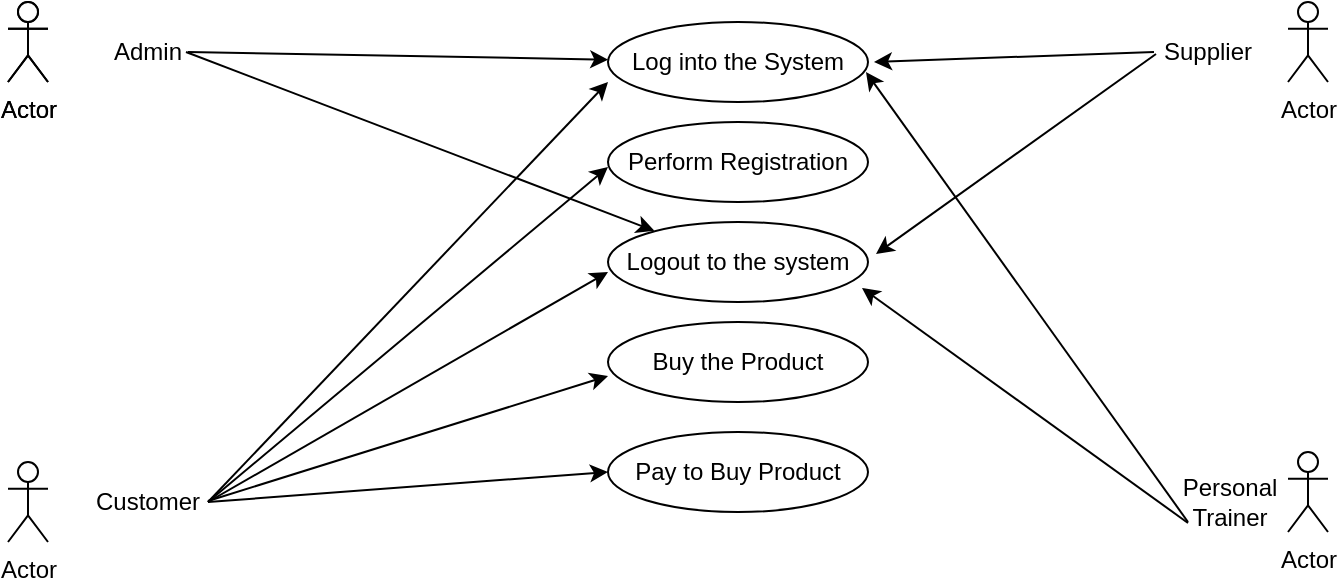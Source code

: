 <mxfile version="20.7.4" type="device"><diagram id="RWk964gybEy1iAiwRZZJ" name="Page-1"><mxGraphModel dx="1120" dy="488" grid="1" gridSize="10" guides="1" tooltips="1" connect="1" arrows="1" fold="1" page="1" pageScale="1" pageWidth="1390" pageHeight="980" math="0" shadow="0"><root><mxCell id="0"/><mxCell id="1" parent="0"/><mxCell id="FuwSf8cpbe73MtL1pCPq-1" value="Log into the System" style="ellipse;whiteSpace=wrap;html=1;" vertex="1" parent="1"><mxGeometry x="450" y="100" width="130" height="40" as="geometry"/></mxCell><mxCell id="FuwSf8cpbe73MtL1pCPq-2" value="Actor" style="shape=umlActor;verticalLabelPosition=bottom;verticalAlign=top;html=1;outlineConnect=0;" vertex="1" parent="1"><mxGeometry x="150" y="90" width="20" height="40" as="geometry"/></mxCell><mxCell id="FuwSf8cpbe73MtL1pCPq-7" value="Actor" style="shape=umlActor;verticalLabelPosition=bottom;verticalAlign=top;html=1;outlineConnect=0;" vertex="1" parent="1"><mxGeometry x="150" y="320" width="20" height="40" as="geometry"/></mxCell><mxCell id="FuwSf8cpbe73MtL1pCPq-12" value="Admin" style="text;html=1;strokeColor=none;fillColor=none;align=center;verticalAlign=middle;whiteSpace=wrap;rounded=0;" vertex="1" parent="1"><mxGeometry x="190" y="100" width="60" height="30" as="geometry"/></mxCell><mxCell id="FuwSf8cpbe73MtL1pCPq-15" value="Customer" style="text;html=1;strokeColor=none;fillColor=none;align=center;verticalAlign=middle;whiteSpace=wrap;rounded=0;" vertex="1" parent="1"><mxGeometry x="190" y="325" width="60" height="30" as="geometry"/></mxCell><mxCell id="FuwSf8cpbe73MtL1pCPq-16" value="Actor" style="shape=umlActor;verticalLabelPosition=bottom;verticalAlign=top;html=1;outlineConnect=0;" vertex="1" parent="1"><mxGeometry x="150" y="90" width="20" height="40" as="geometry"/></mxCell><mxCell id="FuwSf8cpbe73MtL1pCPq-17" value="Perform Registration" style="ellipse;whiteSpace=wrap;html=1;" vertex="1" parent="1"><mxGeometry x="450" y="150" width="130" height="40" as="geometry"/></mxCell><mxCell id="FuwSf8cpbe73MtL1pCPq-18" value="Logout to the system" style="ellipse;whiteSpace=wrap;html=1;" vertex="1" parent="1"><mxGeometry x="450" y="200" width="130" height="40" as="geometry"/></mxCell><mxCell id="FuwSf8cpbe73MtL1pCPq-19" value="Buy the Product" style="ellipse;whiteSpace=wrap;html=1;" vertex="1" parent="1"><mxGeometry x="450" y="250" width="130" height="40" as="geometry"/></mxCell><mxCell id="FuwSf8cpbe73MtL1pCPq-20" value="Pay to Buy Product" style="ellipse;whiteSpace=wrap;html=1;" vertex="1" parent="1"><mxGeometry x="450" y="305" width="130" height="40" as="geometry"/></mxCell><mxCell id="FuwSf8cpbe73MtL1pCPq-21" value="" style="endArrow=classic;html=1;rounded=0;exitX=1;exitY=0.5;exitDx=0;exitDy=0;entryX=0;entryY=0.5;entryDx=0;entryDy=0;" edge="1" parent="1" source="FuwSf8cpbe73MtL1pCPq-15" target="FuwSf8cpbe73MtL1pCPq-20"><mxGeometry width="50" height="50" relative="1" as="geometry"><mxPoint x="290" y="390" as="sourcePoint"/><mxPoint x="340" y="340" as="targetPoint"/></mxGeometry></mxCell><mxCell id="FuwSf8cpbe73MtL1pCPq-22" value="" style="endArrow=classic;html=1;rounded=0;exitX=1;exitY=0.25;exitDx=0;exitDy=0;entryX=0;entryY=0.5;entryDx=0;entryDy=0;" edge="1" parent="1"><mxGeometry width="50" height="50" relative="1" as="geometry"><mxPoint x="250" y="339.5" as="sourcePoint"/><mxPoint x="450" y="277" as="targetPoint"/></mxGeometry></mxCell><mxCell id="FuwSf8cpbe73MtL1pCPq-23" value="" style="endArrow=classic;html=1;rounded=0;entryX=0;entryY=0.5;entryDx=0;entryDy=0;" edge="1" parent="1"><mxGeometry width="50" height="50" relative="1" as="geometry"><mxPoint x="250" y="340" as="sourcePoint"/><mxPoint x="450" y="225" as="targetPoint"/></mxGeometry></mxCell><mxCell id="FuwSf8cpbe73MtL1pCPq-24" value="" style="endArrow=classic;html=1;rounded=0;exitX=1;exitY=0.5;exitDx=0;exitDy=0;entryX=0;entryY=0.5;entryDx=0;entryDy=0;" edge="1" parent="1" source="FuwSf8cpbe73MtL1pCPq-15"><mxGeometry width="50" height="50" relative="1" as="geometry"><mxPoint x="250" y="187.5" as="sourcePoint"/><mxPoint x="450" y="172.5" as="targetPoint"/></mxGeometry></mxCell><mxCell id="FuwSf8cpbe73MtL1pCPq-25" value="" style="endArrow=classic;html=1;rounded=0;entryX=0;entryY=0.5;entryDx=0;entryDy=0;" edge="1" parent="1"><mxGeometry width="50" height="50" relative="1" as="geometry"><mxPoint x="250" y="340" as="sourcePoint"/><mxPoint x="450" y="130" as="targetPoint"/></mxGeometry></mxCell><mxCell id="FuwSf8cpbe73MtL1pCPq-26" value="" style="endArrow=classic;html=1;rounded=0;exitX=1;exitY=0.5;exitDx=0;exitDy=0;" edge="1" parent="1" target="FuwSf8cpbe73MtL1pCPq-1"><mxGeometry width="50" height="50" relative="1" as="geometry"><mxPoint x="240" y="115" as="sourcePoint"/><mxPoint x="440" y="100" as="targetPoint"/></mxGeometry></mxCell><mxCell id="FuwSf8cpbe73MtL1pCPq-27" value="" style="endArrow=classic;html=1;rounded=0;exitX=1;exitY=0.5;exitDx=0;exitDy=0;" edge="1" parent="1"><mxGeometry width="50" height="50" relative="1" as="geometry"><mxPoint x="239" y="115" as="sourcePoint"/><mxPoint x="473.214" y="204.427" as="targetPoint"/></mxGeometry></mxCell><mxCell id="FuwSf8cpbe73MtL1pCPq-28" value="Actor" style="shape=umlActor;verticalLabelPosition=bottom;verticalAlign=top;html=1;outlineConnect=0;" vertex="1" parent="1"><mxGeometry x="790" y="90" width="20" height="40" as="geometry"/></mxCell><mxCell id="FuwSf8cpbe73MtL1pCPq-29" value="Actor" style="shape=umlActor;verticalLabelPosition=bottom;verticalAlign=top;html=1;outlineConnect=0;" vertex="1" parent="1"><mxGeometry x="790" y="315" width="20" height="40" as="geometry"/></mxCell><mxCell id="FuwSf8cpbe73MtL1pCPq-30" value="Supplier" style="text;html=1;strokeColor=none;fillColor=none;align=center;verticalAlign=middle;whiteSpace=wrap;rounded=0;" vertex="1" parent="1"><mxGeometry x="720" y="100" width="60" height="30" as="geometry"/></mxCell><mxCell id="FuwSf8cpbe73MtL1pCPq-39" value="" style="endArrow=classic;html=1;rounded=0;exitX=0;exitY=0.5;exitDx=0;exitDy=0;entryX=1;entryY=0.5;entryDx=0;entryDy=0;" edge="1" parent="1"><mxGeometry width="50" height="50" relative="1" as="geometry"><mxPoint x="723" y="115" as="sourcePoint"/><mxPoint x="583" y="120" as="targetPoint"/></mxGeometry></mxCell><mxCell id="FuwSf8cpbe73MtL1pCPq-40" value="" style="endArrow=classic;html=1;rounded=0;entryX=1;entryY=0.5;entryDx=0;entryDy=0;" edge="1" parent="1"><mxGeometry width="50" height="50" relative="1" as="geometry"><mxPoint x="724" y="116" as="sourcePoint"/><mxPoint x="584" y="216" as="targetPoint"/></mxGeometry></mxCell><mxCell id="FuwSf8cpbe73MtL1pCPq-41" value="" style="endArrow=classic;html=1;rounded=0;exitX=0;exitY=0.5;exitDx=0;exitDy=0;entryX=1;entryY=0.5;entryDx=0;entryDy=0;" edge="1" parent="1"><mxGeometry width="50" height="50" relative="1" as="geometry"><mxPoint x="740" y="350.5" as="sourcePoint"/><mxPoint x="577" y="233" as="targetPoint"/></mxGeometry></mxCell><mxCell id="FuwSf8cpbe73MtL1pCPq-42" value="" style="endArrow=classic;html=1;rounded=0;entryX=1;entryY=0.5;entryDx=0;entryDy=0;" edge="1" parent="1"><mxGeometry width="50" height="50" relative="1" as="geometry"><mxPoint x="740" y="350" as="sourcePoint"/><mxPoint x="579" y="125" as="targetPoint"/></mxGeometry></mxCell><mxCell id="FuwSf8cpbe73MtL1pCPq-31" value="Personal Trainer" style="text;html=1;strokeColor=none;fillColor=none;align=center;verticalAlign=middle;whiteSpace=wrap;rounded=0;" vertex="1" parent="1"><mxGeometry x="731" y="325" width="60" height="30" as="geometry"/></mxCell></root></mxGraphModel></diagram></mxfile>